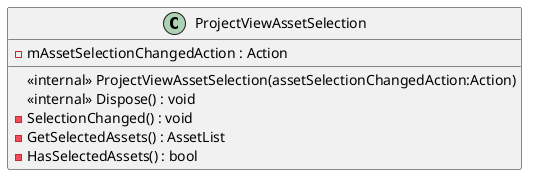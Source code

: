 @startuml
class ProjectViewAssetSelection {
    <<internal>> ProjectViewAssetSelection(assetSelectionChangedAction:Action)
    <<internal>> Dispose() : void
    - SelectionChanged() : void
    - GetSelectedAssets() : AssetList
    - HasSelectedAssets() : bool
    - mAssetSelectionChangedAction : Action
}
@enduml
